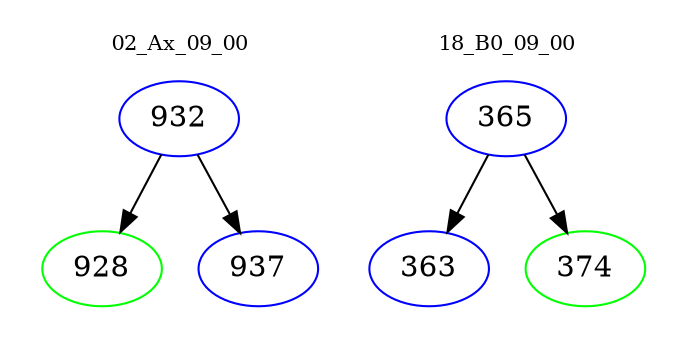 digraph{
subgraph cluster_0 {
color = white
label = "02_Ax_09_00";
fontsize=10;
T0_932 [label="932", color="blue"]
T0_932 -> T0_928 [color="black"]
T0_928 [label="928", color="green"]
T0_932 -> T0_937 [color="black"]
T0_937 [label="937", color="blue"]
}
subgraph cluster_1 {
color = white
label = "18_B0_09_00";
fontsize=10;
T1_365 [label="365", color="blue"]
T1_365 -> T1_363 [color="black"]
T1_363 [label="363", color="blue"]
T1_365 -> T1_374 [color="black"]
T1_374 [label="374", color="green"]
}
}
